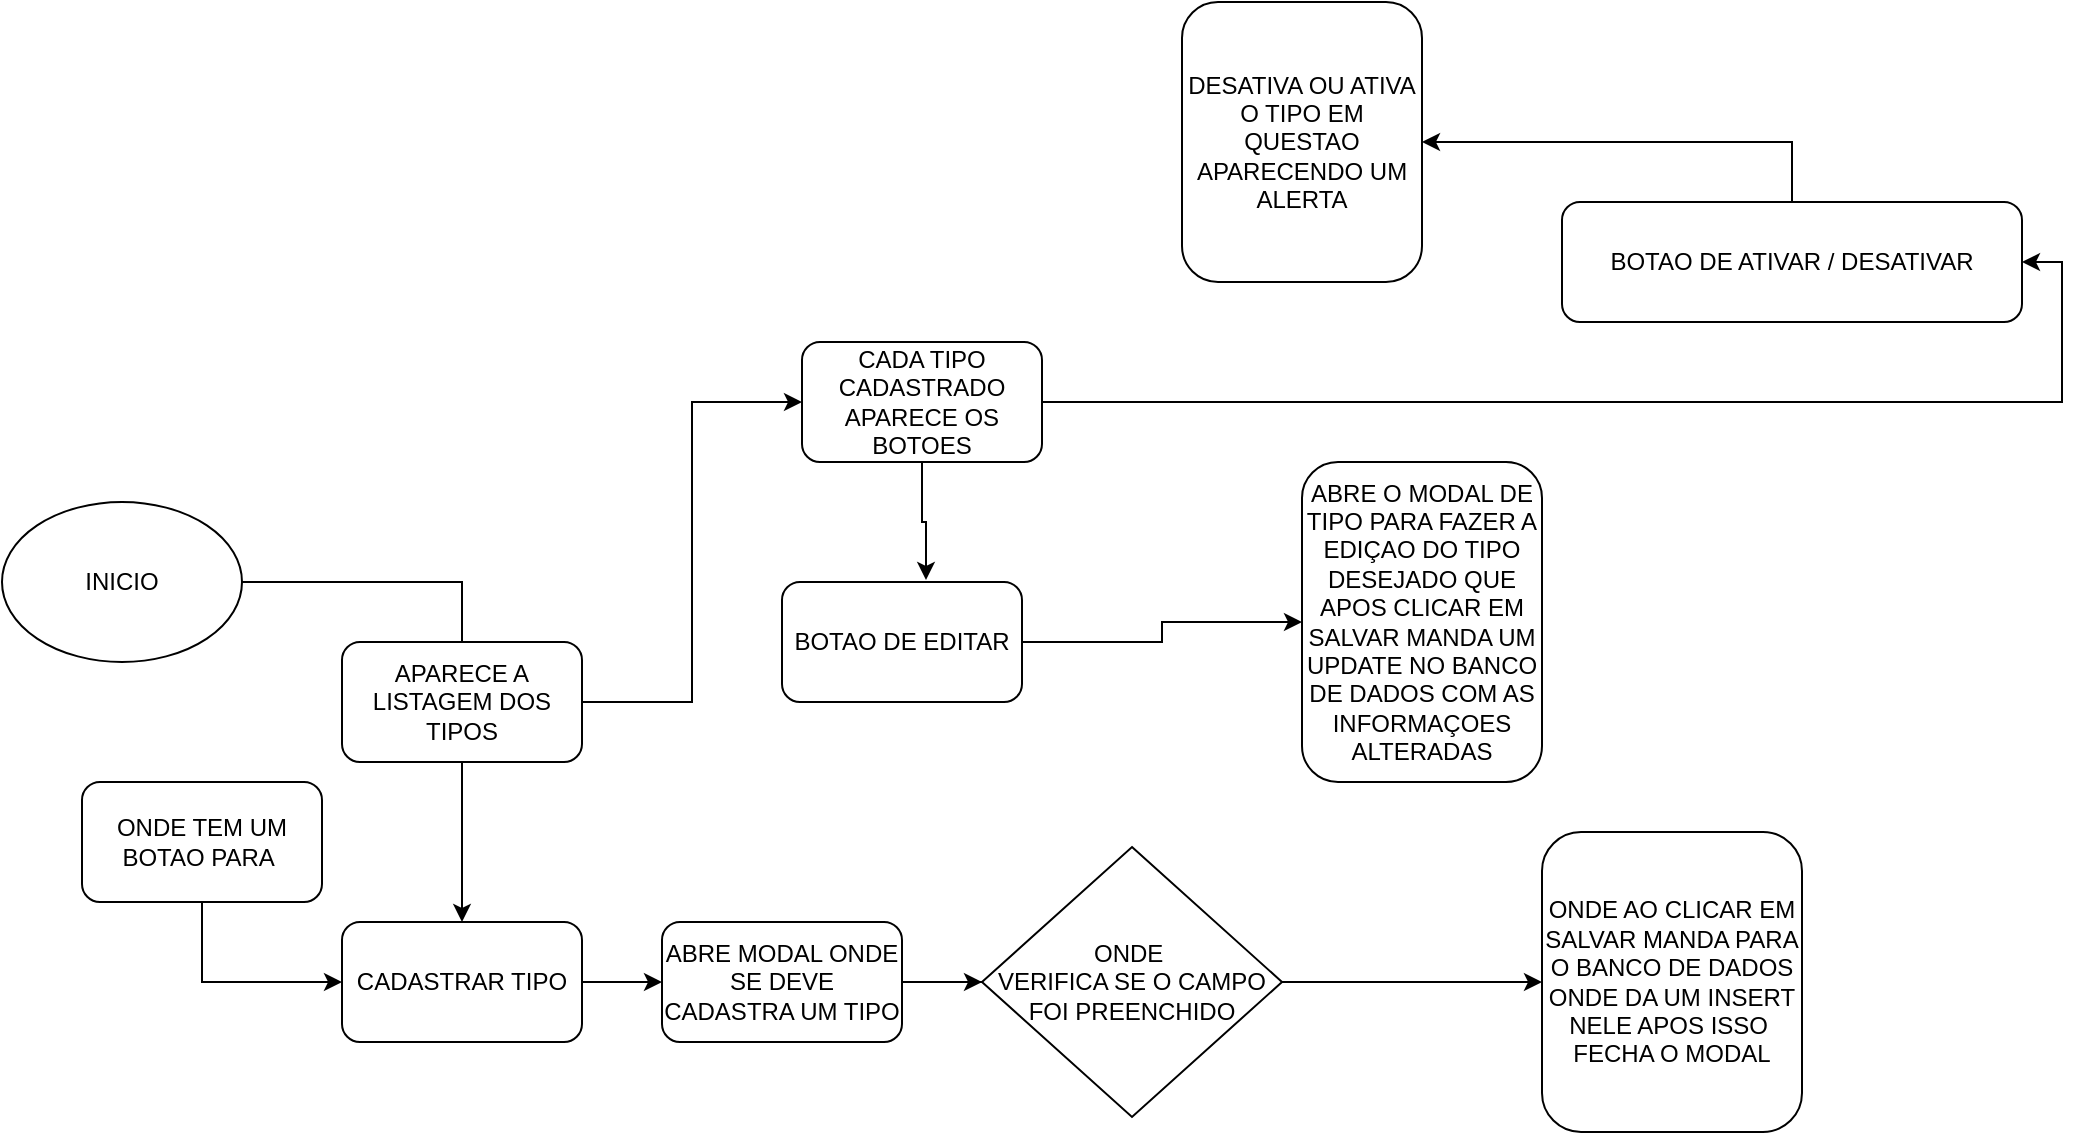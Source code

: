 <mxfile version="26.0.16">
  <diagram name="Página-1" id="3rRIlsvqHoR2NcuQ6gPC">
    <mxGraphModel dx="1380" dy="1942" grid="1" gridSize="10" guides="1" tooltips="1" connect="1" arrows="1" fold="1" page="1" pageScale="1" pageWidth="827" pageHeight="1169" math="0" shadow="0">
      <root>
        <mxCell id="0" />
        <mxCell id="1" parent="0" />
        <mxCell id="cOWFRHbCmEcg8csdMzk4-1" style="edgeStyle=orthogonalEdgeStyle;rounded=0;orthogonalLoop=1;jettySize=auto;html=1;exitX=1;exitY=0.5;exitDx=0;exitDy=0;" edge="1" parent="1" source="cOWFRHbCmEcg8csdMzk4-2" target="cOWFRHbCmEcg8csdMzk4-6">
          <mxGeometry relative="1" as="geometry" />
        </mxCell>
        <mxCell id="cOWFRHbCmEcg8csdMzk4-2" value="INICIO" style="ellipse;whiteSpace=wrap;html=1;" vertex="1" parent="1">
          <mxGeometry y="-80" width="120" height="80" as="geometry" />
        </mxCell>
        <mxCell id="cOWFRHbCmEcg8csdMzk4-3" style="edgeStyle=orthogonalEdgeStyle;rounded=0;orthogonalLoop=1;jettySize=auto;html=1;exitX=0.5;exitY=0;exitDx=0;exitDy=0;" edge="1" parent="1" source="cOWFRHbCmEcg8csdMzk4-4" target="cOWFRHbCmEcg8csdMzk4-14">
          <mxGeometry relative="1" as="geometry">
            <mxPoint x="535" y="250" as="targetPoint" />
          </mxGeometry>
        </mxCell>
        <mxCell id="cOWFRHbCmEcg8csdMzk4-4" value="BOTAO DE ATIVAR / DESATIVAR" style="rounded=1;whiteSpace=wrap;html=1;" vertex="1" parent="1">
          <mxGeometry x="780" y="-230" width="230" height="60" as="geometry" />
        </mxCell>
        <mxCell id="cOWFRHbCmEcg8csdMzk4-5" style="edgeStyle=orthogonalEdgeStyle;rounded=0;orthogonalLoop=1;jettySize=auto;html=1;exitX=1;exitY=0.5;exitDx=0;exitDy=0;" edge="1" parent="1" source="cOWFRHbCmEcg8csdMzk4-6" target="cOWFRHbCmEcg8csdMzk4-8">
          <mxGeometry relative="1" as="geometry" />
        </mxCell>
        <mxCell id="cOWFRHbCmEcg8csdMzk4-6" value="CADASTRAR TIPO" style="rounded=1;whiteSpace=wrap;html=1;" vertex="1" parent="1">
          <mxGeometry x="170" y="130" width="120" height="60" as="geometry" />
        </mxCell>
        <mxCell id="cOWFRHbCmEcg8csdMzk4-7" style="edgeStyle=orthogonalEdgeStyle;rounded=0;orthogonalLoop=1;jettySize=auto;html=1;exitX=1;exitY=0.5;exitDx=0;exitDy=0;" edge="1" parent="1" source="cOWFRHbCmEcg8csdMzk4-8" target="cOWFRHbCmEcg8csdMzk4-10">
          <mxGeometry relative="1" as="geometry">
            <mxPoint x="660" y="170" as="targetPoint" />
          </mxGeometry>
        </mxCell>
        <mxCell id="cOWFRHbCmEcg8csdMzk4-24" style="edgeStyle=orthogonalEdgeStyle;rounded=0;orthogonalLoop=1;jettySize=auto;html=1;exitX=1;exitY=0.5;exitDx=0;exitDy=0;entryX=0;entryY=0.5;entryDx=0;entryDy=0;" edge="1" parent="1" source="cOWFRHbCmEcg8csdMzk4-8" target="cOWFRHbCmEcg8csdMzk4-23">
          <mxGeometry relative="1" as="geometry" />
        </mxCell>
        <mxCell id="cOWFRHbCmEcg8csdMzk4-8" value="ABRE MODAL ONDE SE DEVE CADASTRA UM TIPO" style="rounded=1;whiteSpace=wrap;html=1;" vertex="1" parent="1">
          <mxGeometry x="330" y="130" width="120" height="60" as="geometry" />
        </mxCell>
        <mxCell id="cOWFRHbCmEcg8csdMzk4-10" value="ONDE AO CLICAR EM SALVAR MANDA PARA O BANCO DE DADOS ONDE DA UM INSERT NELE APOS ISSO&amp;nbsp; FECHA O MODAL" style="rounded=1;whiteSpace=wrap;html=1;" vertex="1" parent="1">
          <mxGeometry x="770" y="85" width="130" height="150" as="geometry" />
        </mxCell>
        <mxCell id="cOWFRHbCmEcg8csdMzk4-11" style="edgeStyle=orthogonalEdgeStyle;rounded=0;orthogonalLoop=1;jettySize=auto;html=1;exitX=1;exitY=0.5;exitDx=0;exitDy=0;entryX=1;entryY=0.5;entryDx=0;entryDy=0;" edge="1" parent="1" source="cOWFRHbCmEcg8csdMzk4-13" target="cOWFRHbCmEcg8csdMzk4-4">
          <mxGeometry relative="1" as="geometry" />
        </mxCell>
        <mxCell id="cOWFRHbCmEcg8csdMzk4-13" value="CADA TIPO CADASTRADO APARECE OS BOTOES" style="rounded=1;whiteSpace=wrap;html=1;" vertex="1" parent="1">
          <mxGeometry x="400" y="-160" width="120" height="60" as="geometry" />
        </mxCell>
        <mxCell id="cOWFRHbCmEcg8csdMzk4-14" value="DESATIVA OU ATIVA O TIPO EM QUESTAO APARECENDO UM ALERTA" style="rounded=1;whiteSpace=wrap;html=1;" vertex="1" parent="1">
          <mxGeometry x="590" y="-330" width="120" height="140" as="geometry" />
        </mxCell>
        <mxCell id="cOWFRHbCmEcg8csdMzk4-15" style="edgeStyle=orthogonalEdgeStyle;rounded=0;orthogonalLoop=1;jettySize=auto;html=1;exitX=1;exitY=0.5;exitDx=0;exitDy=0;" edge="1" parent="1" source="cOWFRHbCmEcg8csdMzk4-16" target="cOWFRHbCmEcg8csdMzk4-18">
          <mxGeometry relative="1" as="geometry">
            <mxPoint x="1100" y="50" as="targetPoint" />
          </mxGeometry>
        </mxCell>
        <mxCell id="cOWFRHbCmEcg8csdMzk4-16" value="BOTAO DE EDITAR" style="rounded=1;whiteSpace=wrap;html=1;" vertex="1" parent="1">
          <mxGeometry x="390" y="-40" width="120" height="60" as="geometry" />
        </mxCell>
        <mxCell id="cOWFRHbCmEcg8csdMzk4-18" value="ABRE O MODAL DE TIPO PARA FAZER A EDIÇAO DO TIPO DESEJADO QUE APOS CLICAR EM SALVAR MANDA UM UPDATE NO BANCO DE DADOS COM AS INFORMAÇOES ALTERADAS" style="rounded=1;whiteSpace=wrap;html=1;" vertex="1" parent="1">
          <mxGeometry x="650" y="-100" width="120" height="160" as="geometry" />
        </mxCell>
        <mxCell id="cOWFRHbCmEcg8csdMzk4-27" style="edgeStyle=orthogonalEdgeStyle;rounded=0;orthogonalLoop=1;jettySize=auto;html=1;exitX=1;exitY=0.5;exitDx=0;exitDy=0;entryX=0;entryY=0.5;entryDx=0;entryDy=0;" edge="1" parent="1" source="cOWFRHbCmEcg8csdMzk4-19" target="cOWFRHbCmEcg8csdMzk4-13">
          <mxGeometry relative="1" as="geometry" />
        </mxCell>
        <mxCell id="cOWFRHbCmEcg8csdMzk4-19" value="APARECE A LISTAGEM DOS TIPOS" style="rounded=1;whiteSpace=wrap;html=1;" vertex="1" parent="1">
          <mxGeometry x="170" y="-10" width="120" height="60" as="geometry" />
        </mxCell>
        <mxCell id="cOWFRHbCmEcg8csdMzk4-21" style="edgeStyle=orthogonalEdgeStyle;rounded=0;orthogonalLoop=1;jettySize=auto;html=1;exitX=0.5;exitY=1;exitDx=0;exitDy=0;entryX=0;entryY=0.5;entryDx=0;entryDy=0;" edge="1" parent="1" source="cOWFRHbCmEcg8csdMzk4-20" target="cOWFRHbCmEcg8csdMzk4-6">
          <mxGeometry relative="1" as="geometry" />
        </mxCell>
        <mxCell id="cOWFRHbCmEcg8csdMzk4-20" value="ONDE TEM UM BOTAO PARA&amp;nbsp;" style="rounded=1;whiteSpace=wrap;html=1;" vertex="1" parent="1">
          <mxGeometry x="40" y="60" width="120" height="60" as="geometry" />
        </mxCell>
        <mxCell id="cOWFRHbCmEcg8csdMzk4-23" value="ONDE&amp;nbsp;&lt;div&gt;VERIFICA SE O CAMPO FOI PREENCHIDO&lt;/div&gt;" style="rhombus;whiteSpace=wrap;html=1;" vertex="1" parent="1">
          <mxGeometry x="490" y="92.5" width="150" height="135" as="geometry" />
        </mxCell>
        <mxCell id="cOWFRHbCmEcg8csdMzk4-28" style="edgeStyle=orthogonalEdgeStyle;rounded=0;orthogonalLoop=1;jettySize=auto;html=1;exitX=0.5;exitY=1;exitDx=0;exitDy=0;entryX=0.6;entryY=-0.017;entryDx=0;entryDy=0;entryPerimeter=0;" edge="1" parent="1" source="cOWFRHbCmEcg8csdMzk4-13" target="cOWFRHbCmEcg8csdMzk4-16">
          <mxGeometry relative="1" as="geometry" />
        </mxCell>
      </root>
    </mxGraphModel>
  </diagram>
</mxfile>
